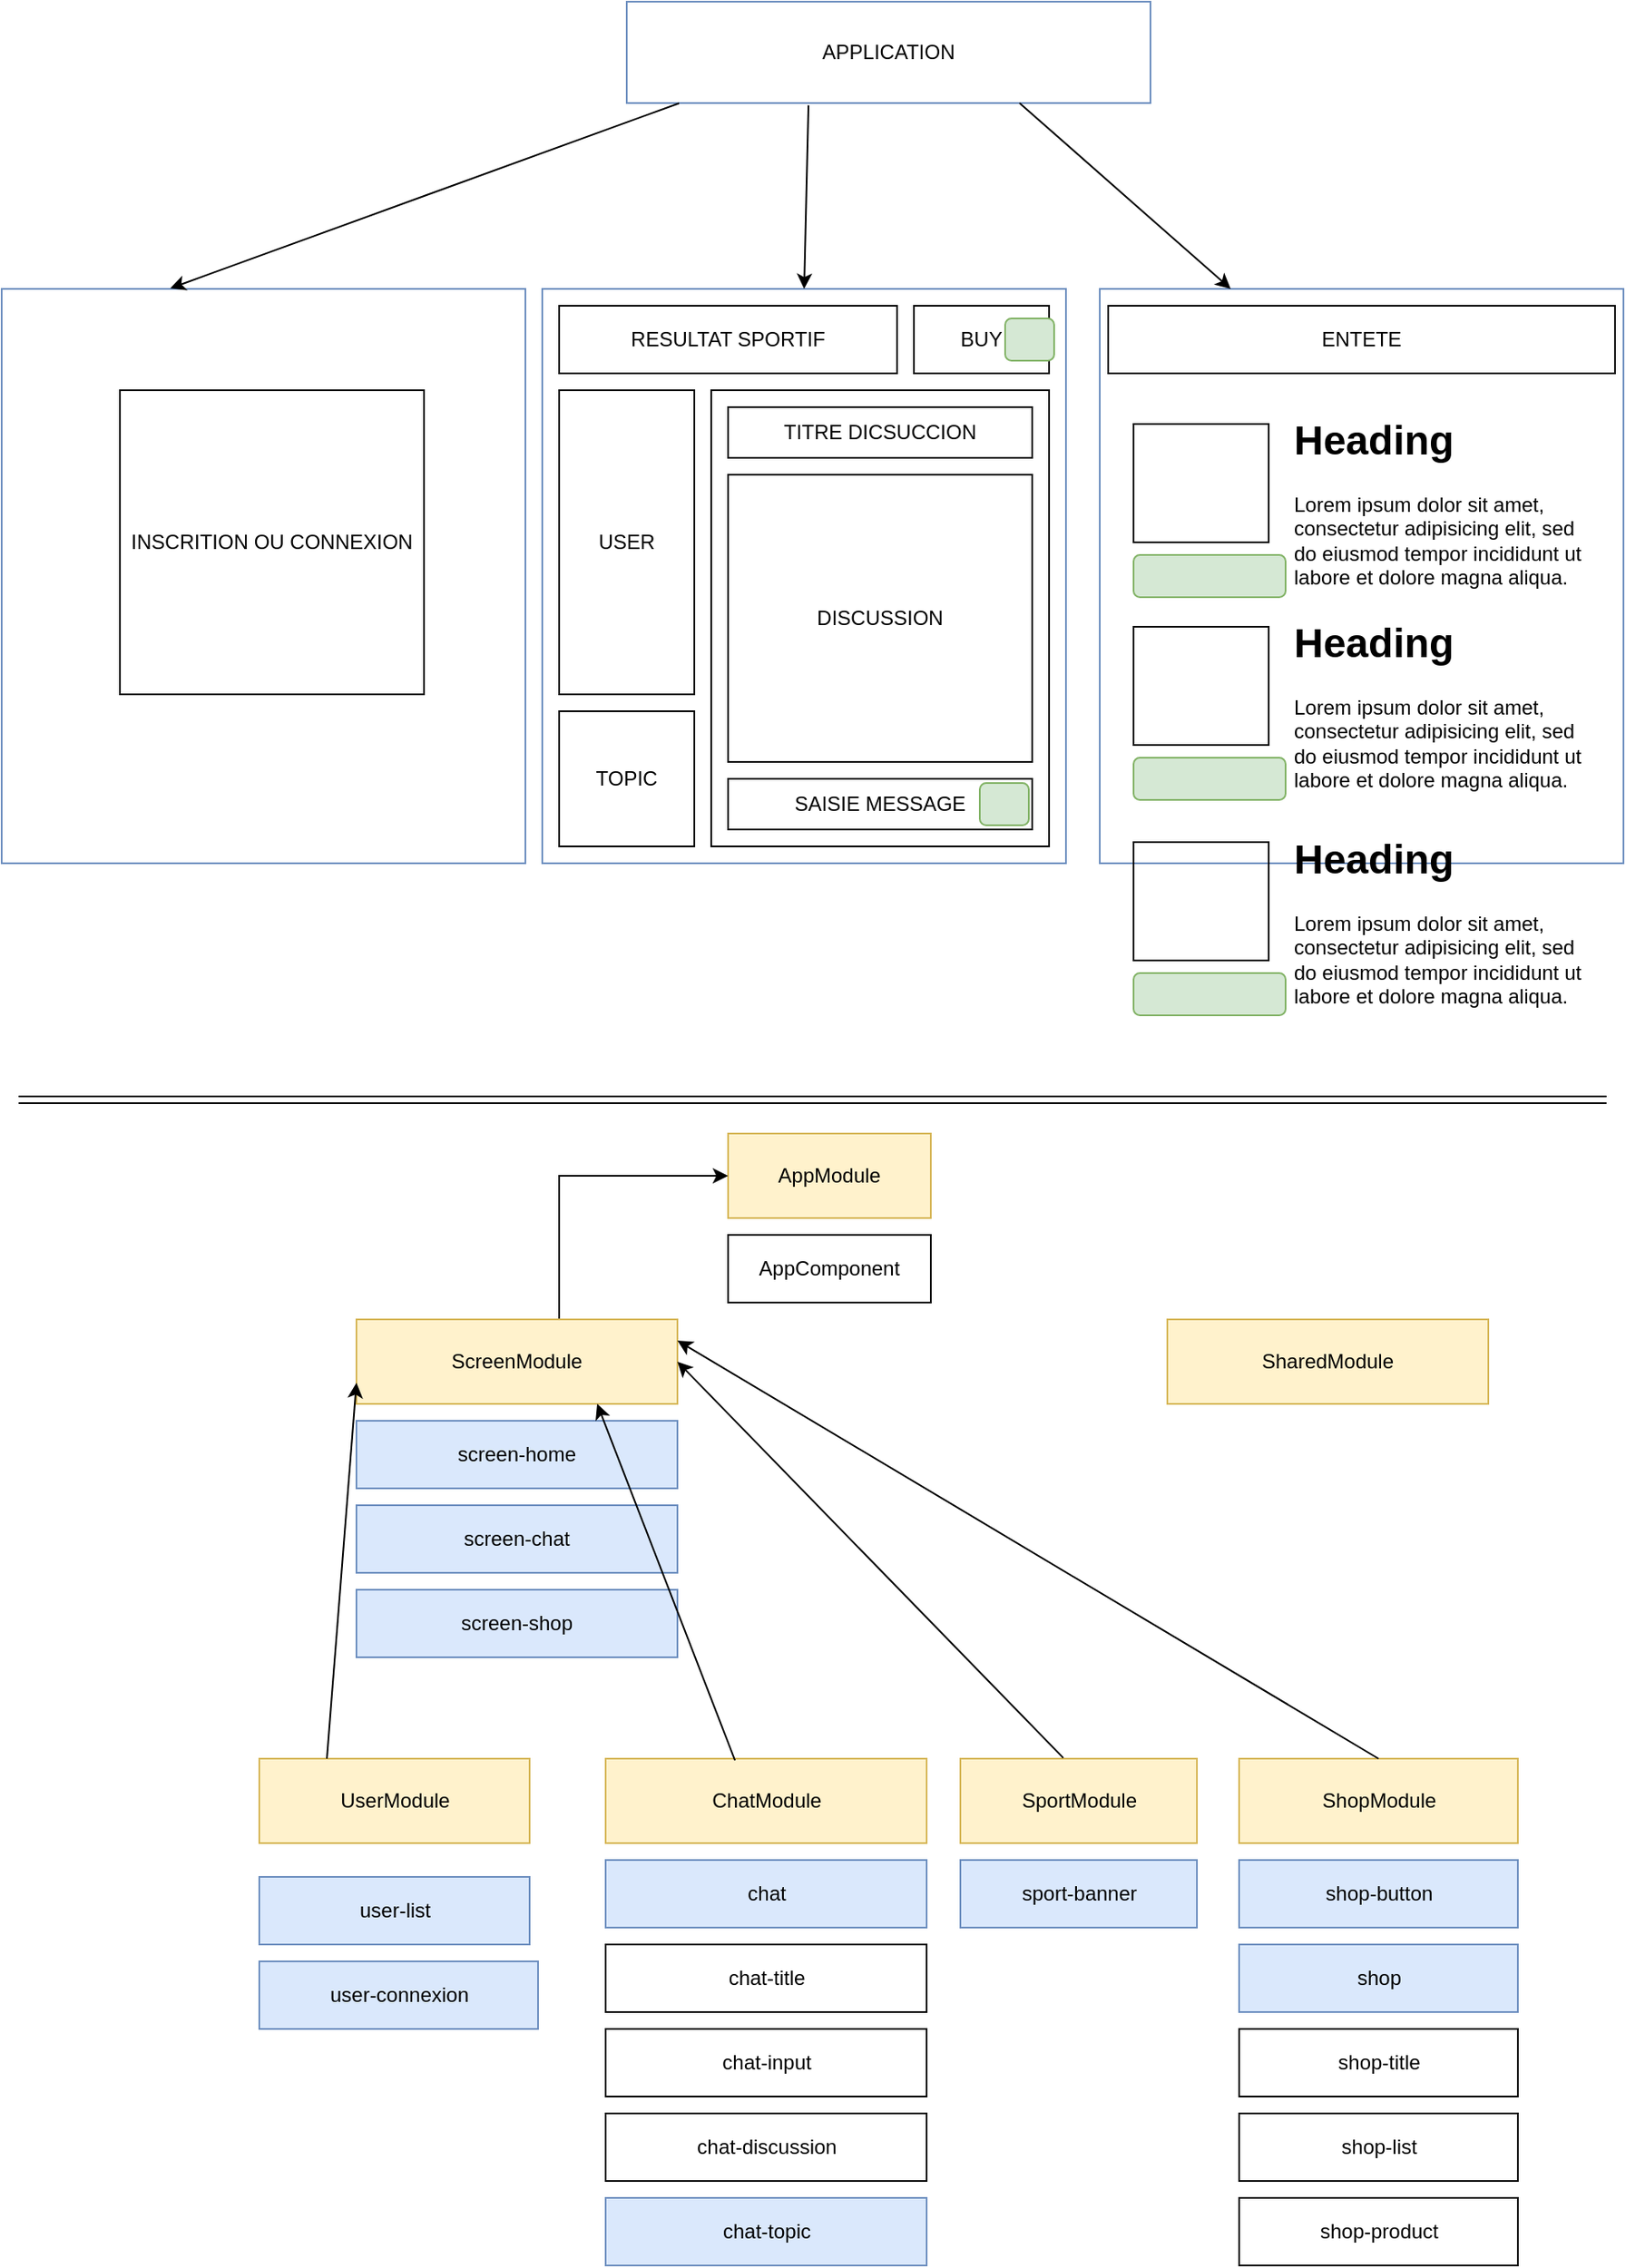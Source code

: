 <mxfile version="13.6.6" type="device"><diagram id="qJ2YGrxe1yxMsfE0n0RX" name="Page-1"><mxGraphModel dx="1501" dy="1501" grid="1" gridSize="10" guides="1" tooltips="1" connect="1" arrows="1" fold="1" page="1" pageScale="1" pageWidth="827" pageHeight="1169" math="0" shadow="0"><root><mxCell id="0"/><mxCell id="1" parent="0"/><mxCell id="XPnwEFZdIFwYVwCBwBtT-3" value="" style="rounded=0;whiteSpace=wrap;html=1;strokeColor=#6c8ebf;fillColor=none;" vertex="1" parent="1"><mxGeometry x="140" y="-960" width="310" height="340" as="geometry"/></mxCell><mxCell id="XPnwEFZdIFwYVwCBwBtT-4" value="RESULTAT SPORTIF" style="rounded=0;whiteSpace=wrap;html=1;fillColor=none;" vertex="1" parent="1"><mxGeometry x="150" y="-950" width="200" height="40" as="geometry"/></mxCell><mxCell id="XPnwEFZdIFwYVwCBwBtT-6" value="BUY" style="rounded=0;whiteSpace=wrap;html=1;fillColor=none;" vertex="1" parent="1"><mxGeometry x="360" y="-950" width="80" height="40" as="geometry"/></mxCell><mxCell id="XPnwEFZdIFwYVwCBwBtT-7" value="USER" style="rounded=0;whiteSpace=wrap;html=1;fillColor=none;" vertex="1" parent="1"><mxGeometry x="150" y="-900" width="80" height="180" as="geometry"/></mxCell><mxCell id="XPnwEFZdIFwYVwCBwBtT-8" value="TOPIC" style="rounded=0;whiteSpace=wrap;html=1;fillColor=none;" vertex="1" parent="1"><mxGeometry x="150" y="-710" width="80" height="80" as="geometry"/></mxCell><mxCell id="XPnwEFZdIFwYVwCBwBtT-9" value="" style="rounded=0;whiteSpace=wrap;html=1;fillColor=none;" vertex="1" parent="1"><mxGeometry x="240" y="-900" width="200" height="270" as="geometry"/></mxCell><mxCell id="XPnwEFZdIFwYVwCBwBtT-10" value="TITRE DICSUCCION" style="rounded=0;whiteSpace=wrap;html=1;fillColor=none;" vertex="1" parent="1"><mxGeometry x="250" y="-890" width="180" height="30" as="geometry"/></mxCell><mxCell id="XPnwEFZdIFwYVwCBwBtT-11" value="DISCUSSION" style="rounded=0;whiteSpace=wrap;html=1;fillColor=none;" vertex="1" parent="1"><mxGeometry x="250" y="-850" width="180" height="170" as="geometry"/></mxCell><mxCell id="XPnwEFZdIFwYVwCBwBtT-12" value="SAISIE MESSAGE" style="rounded=0;whiteSpace=wrap;html=1;fillColor=none;" vertex="1" parent="1"><mxGeometry x="250" y="-670" width="180" height="30" as="geometry"/></mxCell><mxCell id="XPnwEFZdIFwYVwCBwBtT-13" value="" style="rounded=1;whiteSpace=wrap;html=1;fillColor=#d5e8d4;strokeColor=#82b366;" vertex="1" parent="1"><mxGeometry x="414" y="-942.5" width="29" height="25" as="geometry"/></mxCell><mxCell id="XPnwEFZdIFwYVwCBwBtT-14" value="" style="rounded=1;whiteSpace=wrap;html=1;fillColor=#d5e8d4;strokeColor=#82b366;" vertex="1" parent="1"><mxGeometry x="399" y="-667.5" width="29" height="25" as="geometry"/></mxCell><mxCell id="XPnwEFZdIFwYVwCBwBtT-15" value="" style="rounded=0;whiteSpace=wrap;html=1;strokeColor=#6c8ebf;fillColor=none;" vertex="1" parent="1"><mxGeometry x="-180" y="-960" width="310" height="340" as="geometry"/></mxCell><mxCell id="XPnwEFZdIFwYVwCBwBtT-16" value="INSCRITION OU CONNEXION" style="rounded=0;whiteSpace=wrap;html=1;fillColor=none;" vertex="1" parent="1"><mxGeometry x="-110" y="-900" width="180" height="180" as="geometry"/></mxCell><mxCell id="XPnwEFZdIFwYVwCBwBtT-17" value="" style="rounded=0;whiteSpace=wrap;html=1;strokeColor=#6c8ebf;fillColor=none;" vertex="1" parent="1"><mxGeometry x="470" y="-960" width="310" height="340" as="geometry"/></mxCell><mxCell id="XPnwEFZdIFwYVwCBwBtT-18" value="ENTETE" style="rounded=0;whiteSpace=wrap;html=1;fillColor=none;" vertex="1" parent="1"><mxGeometry x="475" y="-950" width="300" height="40" as="geometry"/></mxCell><mxCell id="XPnwEFZdIFwYVwCBwBtT-19" value="&lt;h1&gt;Heading&lt;/h1&gt;&lt;p&gt;Lorem ipsum dolor sit amet, consectetur adipisicing elit, sed do eiusmod tempor incididunt ut labore et dolore magna aliqua.&lt;/p&gt;" style="text;html=1;strokeColor=none;fillColor=none;spacing=5;spacingTop=-20;whiteSpace=wrap;overflow=hidden;rounded=0;" vertex="1" parent="1"><mxGeometry x="580" y="-890" width="180" height="110" as="geometry"/></mxCell><mxCell id="XPnwEFZdIFwYVwCBwBtT-20" value="" style="rounded=0;whiteSpace=wrap;html=1;fillColor=none;" vertex="1" parent="1"><mxGeometry x="490" y="-880" width="80" height="70" as="geometry"/></mxCell><mxCell id="XPnwEFZdIFwYVwCBwBtT-21" value="" style="rounded=1;whiteSpace=wrap;html=1;fillColor=#d5e8d4;strokeColor=#82b366;" vertex="1" parent="1"><mxGeometry x="490" y="-802.5" width="90" height="25" as="geometry"/></mxCell><mxCell id="XPnwEFZdIFwYVwCBwBtT-22" value="&lt;h1&gt;Heading&lt;/h1&gt;&lt;p&gt;Lorem ipsum dolor sit amet, consectetur adipisicing elit, sed do eiusmod tempor incididunt ut labore et dolore magna aliqua.&lt;/p&gt;" style="text;html=1;strokeColor=none;fillColor=none;spacing=5;spacingTop=-20;whiteSpace=wrap;overflow=hidden;rounded=0;" vertex="1" parent="1"><mxGeometry x="580" y="-770" width="180" height="110" as="geometry"/></mxCell><mxCell id="XPnwEFZdIFwYVwCBwBtT-23" value="" style="rounded=0;whiteSpace=wrap;html=1;fillColor=none;" vertex="1" parent="1"><mxGeometry x="490" y="-760" width="80" height="70" as="geometry"/></mxCell><mxCell id="XPnwEFZdIFwYVwCBwBtT-24" value="" style="rounded=1;whiteSpace=wrap;html=1;fillColor=#d5e8d4;strokeColor=#82b366;" vertex="1" parent="1"><mxGeometry x="490" y="-682.5" width="90" height="25" as="geometry"/></mxCell><mxCell id="XPnwEFZdIFwYVwCBwBtT-25" value="&lt;h1&gt;Heading&lt;/h1&gt;&lt;p&gt;Lorem ipsum dolor sit amet, consectetur adipisicing elit, sed do eiusmod tempor incididunt ut labore et dolore magna aliqua.&lt;/p&gt;" style="text;html=1;strokeColor=none;fillColor=none;spacing=5;spacingTop=-20;whiteSpace=wrap;overflow=hidden;rounded=0;" vertex="1" parent="1"><mxGeometry x="580" y="-642.5" width="180" height="110" as="geometry"/></mxCell><mxCell id="XPnwEFZdIFwYVwCBwBtT-26" value="" style="rounded=0;whiteSpace=wrap;html=1;fillColor=none;" vertex="1" parent="1"><mxGeometry x="490" y="-632.5" width="80" height="70" as="geometry"/></mxCell><mxCell id="XPnwEFZdIFwYVwCBwBtT-27" value="" style="rounded=1;whiteSpace=wrap;html=1;fillColor=#d5e8d4;strokeColor=#82b366;" vertex="1" parent="1"><mxGeometry x="490" y="-555" width="90" height="25" as="geometry"/></mxCell><mxCell id="XPnwEFZdIFwYVwCBwBtT-28" value="APPLICATION" style="rounded=0;whiteSpace=wrap;html=1;strokeColor=#6c8ebf;fillColor=none;" vertex="1" parent="1"><mxGeometry x="190" y="-1130" width="310" height="60" as="geometry"/></mxCell><mxCell id="XPnwEFZdIFwYVwCBwBtT-29" value="" style="endArrow=classic;html=1;exitX=0.1;exitY=1.002;exitDx=0;exitDy=0;exitPerimeter=0;entryX=0.322;entryY=-0.001;entryDx=0;entryDy=0;entryPerimeter=0;" edge="1" parent="1" source="XPnwEFZdIFwYVwCBwBtT-28" target="XPnwEFZdIFwYVwCBwBtT-15"><mxGeometry width="50" height="50" relative="1" as="geometry"><mxPoint x="230" y="-860" as="sourcePoint"/><mxPoint x="280" y="-910" as="targetPoint"/></mxGeometry></mxCell><mxCell id="XPnwEFZdIFwYVwCBwBtT-30" value="" style="endArrow=classic;html=1;exitX=0.347;exitY=1.022;exitDx=0;exitDy=0;exitPerimeter=0;entryX=0.5;entryY=0;entryDx=0;entryDy=0;" edge="1" parent="1" source="XPnwEFZdIFwYVwCBwBtT-28" target="XPnwEFZdIFwYVwCBwBtT-3"><mxGeometry width="50" height="50" relative="1" as="geometry"><mxPoint x="230" y="-860" as="sourcePoint"/><mxPoint x="280" y="-910" as="targetPoint"/></mxGeometry></mxCell><mxCell id="XPnwEFZdIFwYVwCBwBtT-31" value="" style="endArrow=classic;html=1;exitX=0.75;exitY=1;exitDx=0;exitDy=0;entryX=0.25;entryY=0;entryDx=0;entryDy=0;" edge="1" parent="1" source="XPnwEFZdIFwYVwCBwBtT-28" target="XPnwEFZdIFwYVwCBwBtT-17"><mxGeometry width="50" height="50" relative="1" as="geometry"><mxPoint x="230" y="-860" as="sourcePoint"/><mxPoint x="280" y="-910" as="targetPoint"/></mxGeometry></mxCell><mxCell id="XPnwEFZdIFwYVwCBwBtT-32" value="AppComponent" style="rounded=0;whiteSpace=wrap;html=1;fillColor=none;" vertex="1" parent="1"><mxGeometry x="250" y="-400" width="120" height="40" as="geometry"/></mxCell><mxCell id="XPnwEFZdIFwYVwCBwBtT-34" value="" style="shape=link;html=1;" edge="1" parent="1"><mxGeometry width="100" relative="1" as="geometry"><mxPoint x="-170" y="-480" as="sourcePoint"/><mxPoint x="770" y="-480" as="targetPoint"/></mxGeometry></mxCell><mxCell id="XPnwEFZdIFwYVwCBwBtT-35" value="user-connexion" style="rounded=0;whiteSpace=wrap;html=1;fillColor=#dae8fc;strokeColor=#6c8ebf;" vertex="1" parent="1"><mxGeometry x="-27.5" y="30" width="165" height="40" as="geometry"/></mxCell><mxCell id="XPnwEFZdIFwYVwCBwBtT-36" value="sport-banner" style="rounded=0;whiteSpace=wrap;html=1;fillColor=#dae8fc;strokeColor=#6c8ebf;" vertex="1" parent="1"><mxGeometry x="387.5" y="-30" width="140" height="40" as="geometry"/></mxCell><mxCell id="XPnwEFZdIFwYVwCBwBtT-37" value="chat" style="rounded=0;whiteSpace=wrap;html=1;fillColor=#dae8fc;strokeColor=#6c8ebf;" vertex="1" parent="1"><mxGeometry x="177.5" y="-30" width="190" height="40" as="geometry"/></mxCell><mxCell id="XPnwEFZdIFwYVwCBwBtT-38" value="user-list" style="rounded=0;whiteSpace=wrap;html=1;fillColor=#dae8fc;strokeColor=#6c8ebf;" vertex="1" parent="1"><mxGeometry x="-27.5" y="-20" width="160" height="40" as="geometry"/></mxCell><mxCell id="XPnwEFZdIFwYVwCBwBtT-39" value="chat-topic" style="rounded=0;whiteSpace=wrap;html=1;fillColor=#dae8fc;strokeColor=#6c8ebf;" vertex="1" parent="1"><mxGeometry x="177.5" y="170" width="190" height="40" as="geometry"/></mxCell><mxCell id="XPnwEFZdIFwYVwCBwBtT-40" value="chat-title" style="rounded=0;whiteSpace=wrap;html=1;fillColor=none;" vertex="1" parent="1"><mxGeometry x="177.5" y="20" width="190" height="40" as="geometry"/></mxCell><mxCell id="XPnwEFZdIFwYVwCBwBtT-41" value="chat-input" style="rounded=0;whiteSpace=wrap;html=1;fillColor=none;" vertex="1" parent="1"><mxGeometry x="177.5" y="70" width="190" height="40" as="geometry"/></mxCell><mxCell id="XPnwEFZdIFwYVwCBwBtT-42" value="chat-discussion" style="rounded=0;whiteSpace=wrap;html=1;fillColor=none;" vertex="1" parent="1"><mxGeometry x="177.5" y="120" width="190" height="40" as="geometry"/></mxCell><mxCell id="XPnwEFZdIFwYVwCBwBtT-43" value="shop-button" style="rounded=0;whiteSpace=wrap;html=1;fillColor=#dae8fc;strokeColor=#6c8ebf;" vertex="1" parent="1"><mxGeometry x="552.5" y="-30" width="165" height="40" as="geometry"/></mxCell><mxCell id="XPnwEFZdIFwYVwCBwBtT-44" value="shop" style="rounded=0;whiteSpace=wrap;html=1;fillColor=#dae8fc;strokeColor=#6c8ebf;" vertex="1" parent="1"><mxGeometry x="552.5" y="20" width="165" height="40" as="geometry"/></mxCell><mxCell id="XPnwEFZdIFwYVwCBwBtT-45" value="shop-title" style="rounded=0;whiteSpace=wrap;html=1;fillColor=none;" vertex="1" parent="1"><mxGeometry x="552.5" y="70" width="165" height="40" as="geometry"/></mxCell><mxCell id="XPnwEFZdIFwYVwCBwBtT-46" value="shop-list" style="rounded=0;whiteSpace=wrap;html=1;fillColor=none;" vertex="1" parent="1"><mxGeometry x="552.5" y="120" width="165" height="40" as="geometry"/></mxCell><mxCell id="XPnwEFZdIFwYVwCBwBtT-47" value="shop-product" style="rounded=0;whiteSpace=wrap;html=1;fillColor=none;" vertex="1" parent="1"><mxGeometry x="552.5" y="170" width="165" height="40" as="geometry"/></mxCell><mxCell id="XPnwEFZdIFwYVwCBwBtT-48" value="AppModule" style="rounded=0;whiteSpace=wrap;html=1;fillColor=#fff2cc;strokeColor=#d6b656;" vertex="1" parent="1"><mxGeometry x="250" y="-460" width="120" height="50" as="geometry"/></mxCell><mxCell id="XPnwEFZdIFwYVwCBwBtT-49" value="ChatModule" style="rounded=0;whiteSpace=wrap;html=1;fillColor=#fff2cc;strokeColor=#d6b656;" vertex="1" parent="1"><mxGeometry x="177.5" y="-90" width="190" height="50" as="geometry"/></mxCell><mxCell id="XPnwEFZdIFwYVwCBwBtT-50" value="SportModule" style="rounded=0;whiteSpace=wrap;html=1;fillColor=#fff2cc;strokeColor=#d6b656;" vertex="1" parent="1"><mxGeometry x="387.5" y="-90" width="140" height="50" as="geometry"/></mxCell><mxCell id="XPnwEFZdIFwYVwCBwBtT-51" value="ShopModule" style="rounded=0;whiteSpace=wrap;html=1;fillColor=#fff2cc;strokeColor=#d6b656;" vertex="1" parent="1"><mxGeometry x="552.5" y="-90" width="165" height="50" as="geometry"/></mxCell><mxCell id="XPnwEFZdIFwYVwCBwBtT-53" value="UserModule" style="rounded=0;whiteSpace=wrap;html=1;fillColor=#fff2cc;strokeColor=#d6b656;" vertex="1" parent="1"><mxGeometry x="-27.5" y="-90" width="160" height="50" as="geometry"/></mxCell><mxCell id="XPnwEFZdIFwYVwCBwBtT-55" value="screen-home" style="rounded=0;whiteSpace=wrap;html=1;fillColor=#dae8fc;strokeColor=#6c8ebf;" vertex="1" parent="1"><mxGeometry x="30" y="-290" width="190" height="40" as="geometry"/></mxCell><mxCell id="XPnwEFZdIFwYVwCBwBtT-56" value="screen-chat" style="rounded=0;whiteSpace=wrap;html=1;fillColor=#dae8fc;strokeColor=#6c8ebf;" vertex="1" parent="1"><mxGeometry x="30" y="-240" width="190" height="40" as="geometry"/></mxCell><mxCell id="XPnwEFZdIFwYVwCBwBtT-57" value="screen-shop" style="rounded=0;whiteSpace=wrap;html=1;fillColor=#dae8fc;strokeColor=#6c8ebf;" vertex="1" parent="1"><mxGeometry x="30" y="-190" width="190" height="40" as="geometry"/></mxCell><mxCell id="XPnwEFZdIFwYVwCBwBtT-65" style="edgeStyle=orthogonalEdgeStyle;rounded=0;orthogonalLoop=1;jettySize=auto;html=1;entryX=0;entryY=0.5;entryDx=0;entryDy=0;" edge="1" parent="1" source="XPnwEFZdIFwYVwCBwBtT-58" target="XPnwEFZdIFwYVwCBwBtT-48"><mxGeometry relative="1" as="geometry"><Array as="points"><mxPoint x="150" y="-435"/></Array></mxGeometry></mxCell><mxCell id="XPnwEFZdIFwYVwCBwBtT-58" value="ScreenModule" style="rounded=0;whiteSpace=wrap;html=1;fillColor=#fff2cc;strokeColor=#d6b656;" vertex="1" parent="1"><mxGeometry x="30" y="-350" width="190" height="50" as="geometry"/></mxCell><mxCell id="XPnwEFZdIFwYVwCBwBtT-59" value="SharedModule" style="rounded=0;whiteSpace=wrap;html=1;fillColor=#fff2cc;strokeColor=#d6b656;" vertex="1" parent="1"><mxGeometry x="510" y="-350" width="190" height="50" as="geometry"/></mxCell><mxCell id="XPnwEFZdIFwYVwCBwBtT-60" value="" style="endArrow=classic;html=1;exitX=0.25;exitY=0;exitDx=0;exitDy=0;entryX=0;entryY=0.75;entryDx=0;entryDy=0;" edge="1" parent="1" source="XPnwEFZdIFwYVwCBwBtT-53" target="XPnwEFZdIFwYVwCBwBtT-58"><mxGeometry width="50" height="50" relative="1" as="geometry"><mxPoint x="30" y="-40" as="sourcePoint"/><mxPoint x="80" y="-90" as="targetPoint"/></mxGeometry></mxCell><mxCell id="XPnwEFZdIFwYVwCBwBtT-61" value="" style="endArrow=classic;html=1;entryX=0.75;entryY=1;entryDx=0;entryDy=0;exitX=0.403;exitY=0.02;exitDx=0;exitDy=0;exitPerimeter=0;" edge="1" parent="1" source="XPnwEFZdIFwYVwCBwBtT-49" target="XPnwEFZdIFwYVwCBwBtT-58"><mxGeometry width="50" height="50" relative="1" as="geometry"><mxPoint x="120" y="-180" as="sourcePoint"/><mxPoint x="170" y="-230" as="targetPoint"/></mxGeometry></mxCell><mxCell id="XPnwEFZdIFwYVwCBwBtT-62" value="" style="endArrow=classic;html=1;exitX=0.435;exitY=-0.009;exitDx=0;exitDy=0;exitPerimeter=0;entryX=1;entryY=0.5;entryDx=0;entryDy=0;" edge="1" parent="1" source="XPnwEFZdIFwYVwCBwBtT-50" target="XPnwEFZdIFwYVwCBwBtT-58"><mxGeometry width="50" height="50" relative="1" as="geometry"><mxPoint x="120" y="-180" as="sourcePoint"/><mxPoint x="170" y="-230" as="targetPoint"/></mxGeometry></mxCell><mxCell id="XPnwEFZdIFwYVwCBwBtT-63" value="" style="endArrow=classic;html=1;exitX=0.5;exitY=0;exitDx=0;exitDy=0;entryX=1;entryY=0.25;entryDx=0;entryDy=0;" edge="1" parent="1" source="XPnwEFZdIFwYVwCBwBtT-51" target="XPnwEFZdIFwYVwCBwBtT-58"><mxGeometry width="50" height="50" relative="1" as="geometry"><mxPoint x="320" y="-180" as="sourcePoint"/><mxPoint x="370" y="-230" as="targetPoint"/></mxGeometry></mxCell></root></mxGraphModel></diagram></mxfile>